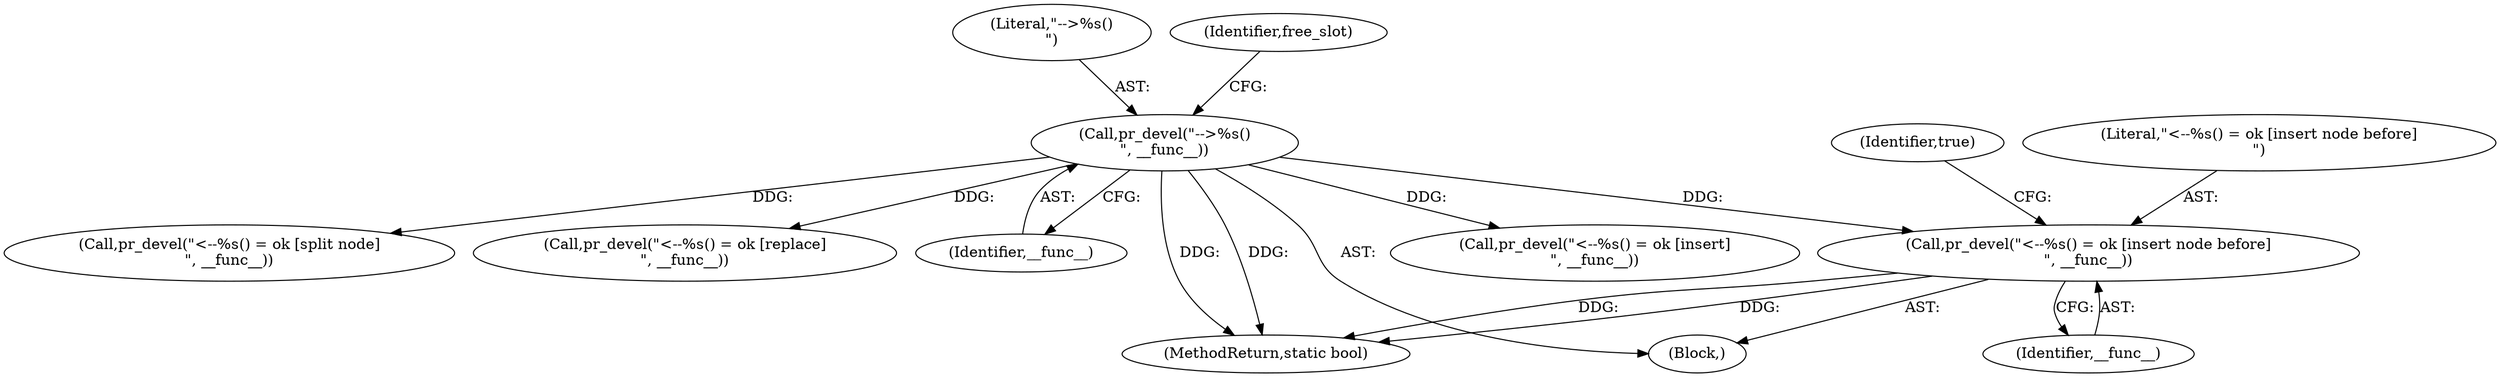 digraph "1_linux_ea6789980fdaa610d7eb63602c746bf6ec70cd2b@del" {
"1000995" [label="(Call,pr_devel(\"<--%s() = ok [insert node before]\n\", __func__))"];
"1000167" [label="(Call,pr_devel(\"-->%s()\n\", __func__))"];
"1000168" [label="(Literal,\"-->%s()\n\")"];
"1000258" [label="(Call,pr_devel(\"<--%s() = ok [insert]\n\", __func__))"];
"1000167" [label="(Call,pr_devel(\"-->%s()\n\", __func__))"];
"1000995" [label="(Call,pr_devel(\"<--%s() = ok [insert node before]\n\", __func__))"];
"1000856" [label="(Call,pr_devel(\"<--%s() = ok [split node]\n\", __func__))"];
"1000230" [label="(Call,pr_devel(\"<--%s() = ok [replace]\n\", __func__))"];
"1000169" [label="(Identifier,__func__)"];
"1000996" [label="(Literal,\"<--%s() = ok [insert node before]\n\")"];
"1000999" [label="(Identifier,true)"];
"1000997" [label="(Identifier,__func__)"];
"1001251" [label="(MethodReturn,static bool)"];
"1000171" [label="(Identifier,free_slot)"];
"1000122" [label="(Block,)"];
"1000995" -> "1000122"  [label="AST: "];
"1000995" -> "1000997"  [label="CFG: "];
"1000996" -> "1000995"  [label="AST: "];
"1000997" -> "1000995"  [label="AST: "];
"1000999" -> "1000995"  [label="CFG: "];
"1000995" -> "1001251"  [label="DDG: "];
"1000995" -> "1001251"  [label="DDG: "];
"1000167" -> "1000995"  [label="DDG: "];
"1000167" -> "1000122"  [label="AST: "];
"1000167" -> "1000169"  [label="CFG: "];
"1000168" -> "1000167"  [label="AST: "];
"1000169" -> "1000167"  [label="AST: "];
"1000171" -> "1000167"  [label="CFG: "];
"1000167" -> "1001251"  [label="DDG: "];
"1000167" -> "1001251"  [label="DDG: "];
"1000167" -> "1000230"  [label="DDG: "];
"1000167" -> "1000258"  [label="DDG: "];
"1000167" -> "1000856"  [label="DDG: "];
}
